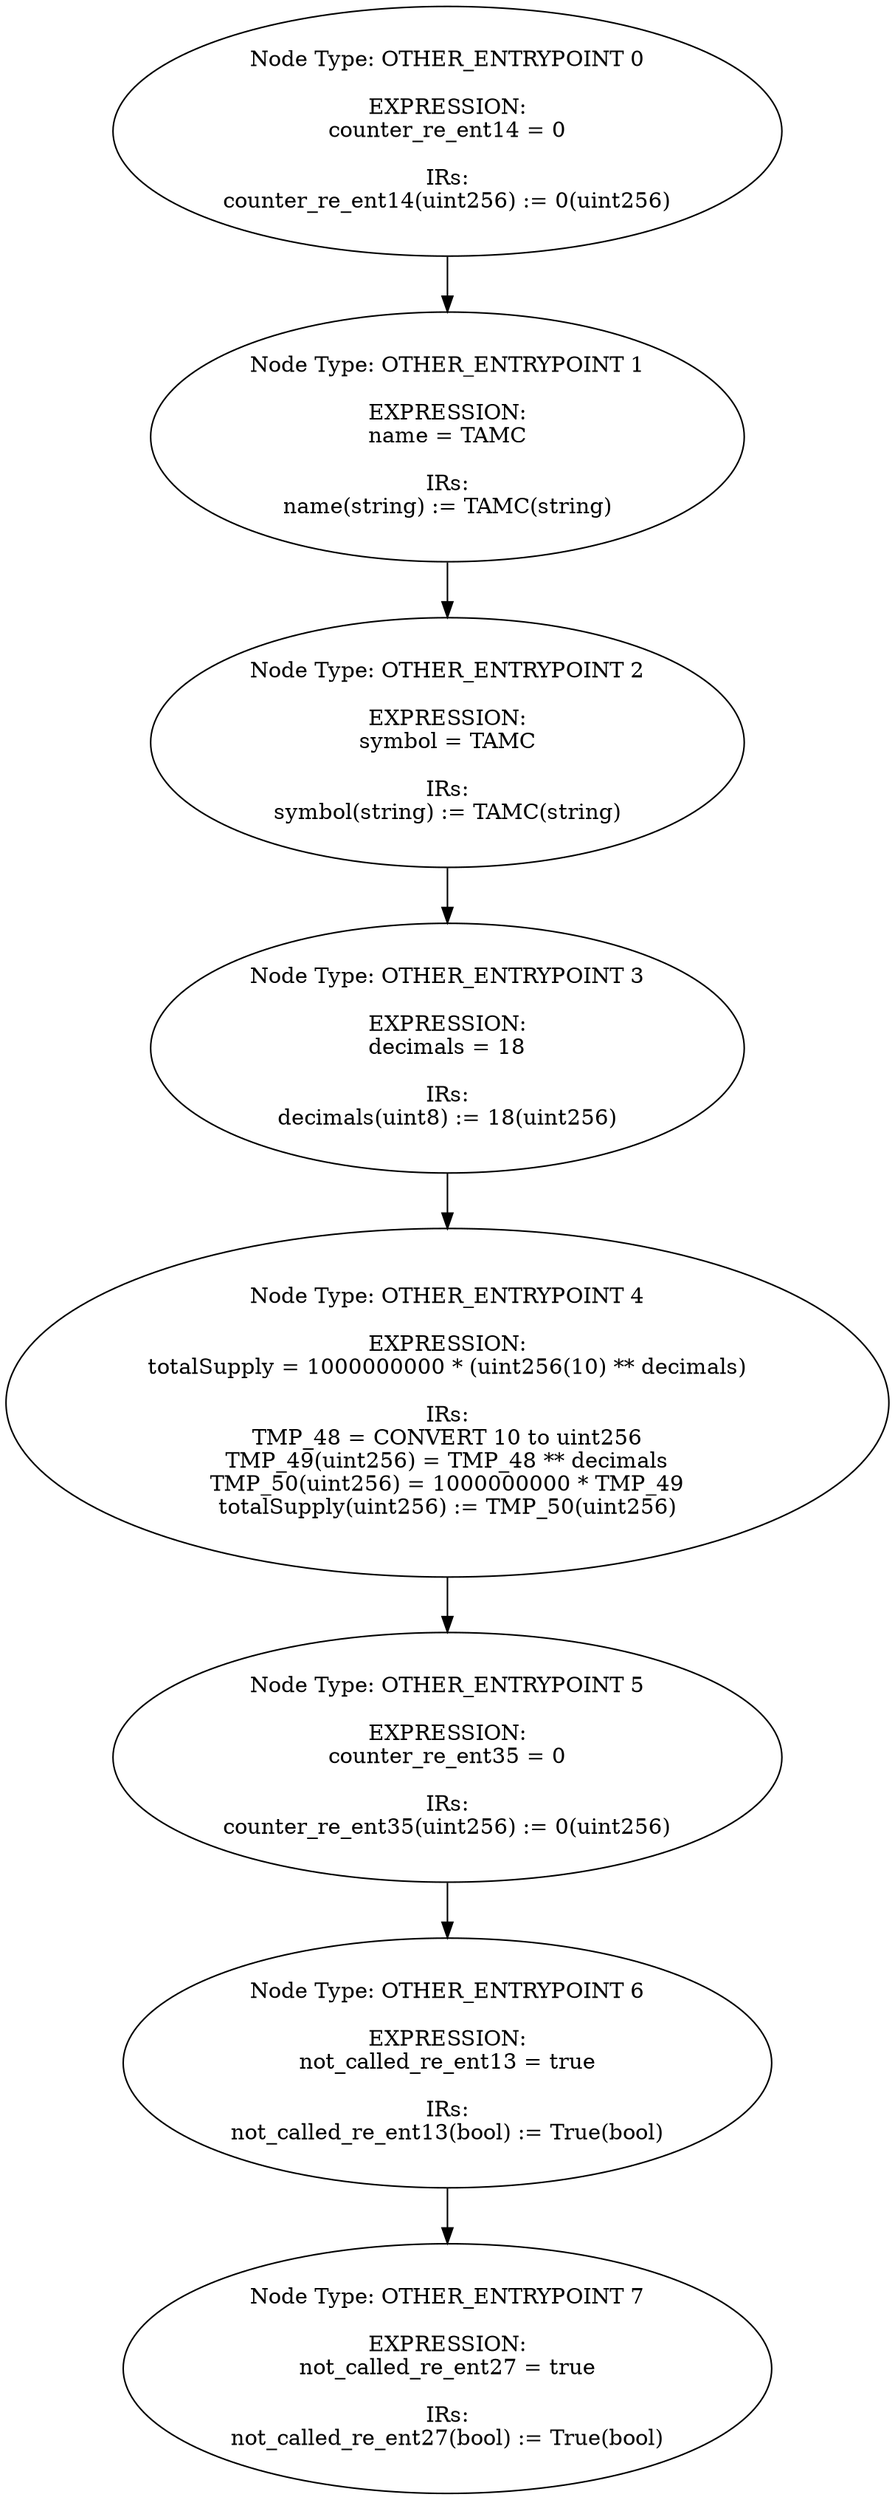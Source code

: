 digraph{
0[label="Node Type: OTHER_ENTRYPOINT 0

EXPRESSION:
counter_re_ent14 = 0

IRs:
counter_re_ent14(uint256) := 0(uint256)"];
0->1;
1[label="Node Type: OTHER_ENTRYPOINT 1

EXPRESSION:
name = TAMC

IRs:
name(string) := TAMC(string)"];
1->2;
2[label="Node Type: OTHER_ENTRYPOINT 2

EXPRESSION:
symbol = TAMC

IRs:
symbol(string) := TAMC(string)"];
2->3;
3[label="Node Type: OTHER_ENTRYPOINT 3

EXPRESSION:
decimals = 18

IRs:
decimals(uint8) := 18(uint256)"];
3->4;
4[label="Node Type: OTHER_ENTRYPOINT 4

EXPRESSION:
totalSupply = 1000000000 * (uint256(10) ** decimals)

IRs:
TMP_48 = CONVERT 10 to uint256
TMP_49(uint256) = TMP_48 ** decimals
TMP_50(uint256) = 1000000000 * TMP_49
totalSupply(uint256) := TMP_50(uint256)"];
4->5;
5[label="Node Type: OTHER_ENTRYPOINT 5

EXPRESSION:
counter_re_ent35 = 0

IRs:
counter_re_ent35(uint256) := 0(uint256)"];
5->6;
6[label="Node Type: OTHER_ENTRYPOINT 6

EXPRESSION:
not_called_re_ent13 = true

IRs:
not_called_re_ent13(bool) := True(bool)"];
6->7;
7[label="Node Type: OTHER_ENTRYPOINT 7

EXPRESSION:
not_called_re_ent27 = true

IRs:
not_called_re_ent27(bool) := True(bool)"];
}
